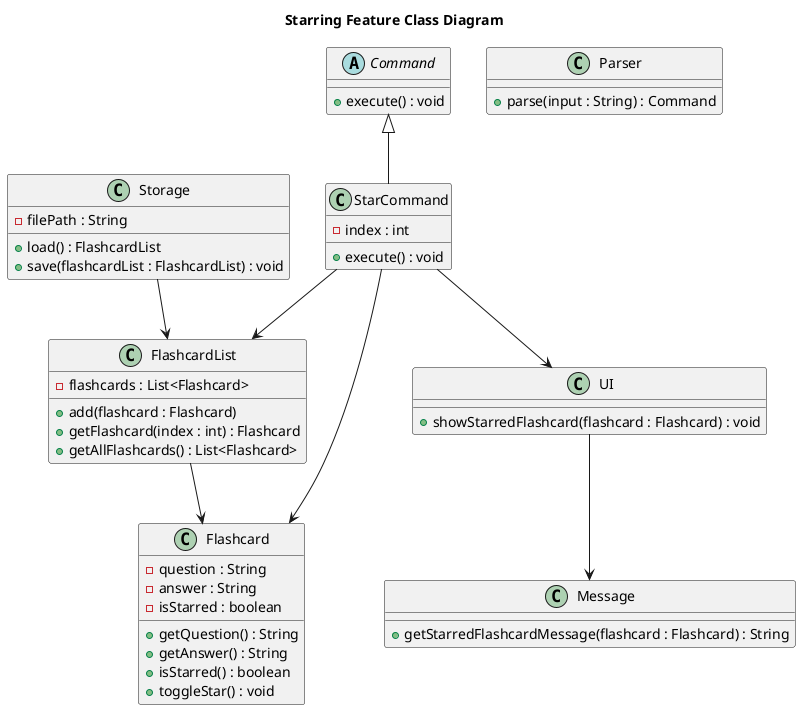@startuml
title Starring Feature Class Diagram

class Flashcard {
    - question : String
    - answer : String
    - isStarred : boolean
    + getQuestion() : String
    + getAnswer() : String
    + isStarred() : boolean
    + toggleStar() : void
}

class FlashcardList {
    - flashcards : List<Flashcard>
    + add(flashcard : Flashcard)
    + getFlashcard(index : int) : Flashcard
    + getAllFlashcards() : List<Flashcard>
}

class Storage {
    - filePath : String
    + load() : FlashcardList
    + save(flashcardList : FlashcardList) : void
}

class Parser {
    + parse(input : String) : Command
}

abstract class Command {
    + execute() : void
}

class StarCommand {
    - index : int
    + execute() : void
}

class UI {
    + showStarredFlashcard(flashcard : Flashcard) : void
}

class Message {
    + getStarredFlashcardMessage(flashcard : Flashcard) : String
}

Command <|-- StarCommand
StarCommand --> FlashcardList
StarCommand --> Flashcard
StarCommand --> UI
UI --> Message
Storage --> FlashcardList
FlashcardList --> Flashcard
@enduml
